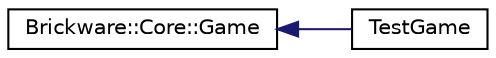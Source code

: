 digraph "Graphical Class Hierarchy"
{
  edge [fontname="Helvetica",fontsize="10",labelfontname="Helvetica",labelfontsize="10"];
  node [fontname="Helvetica",fontsize="10",shape=record];
  rankdir="LR";
  Node1 [label="Brickware::Core::Game",height=0.2,width=0.4,color="black", fillcolor="white", style="filled",URL="$classBrickware_1_1Core_1_1Game.html"];
  Node1 -> Node2 [dir="back",color="midnightblue",fontsize="10",style="solid",fontname="Helvetica"];
  Node2 [label="TestGame",height=0.2,width=0.4,color="black", fillcolor="white", style="filled",URL="$classTestGame.html"];
}

